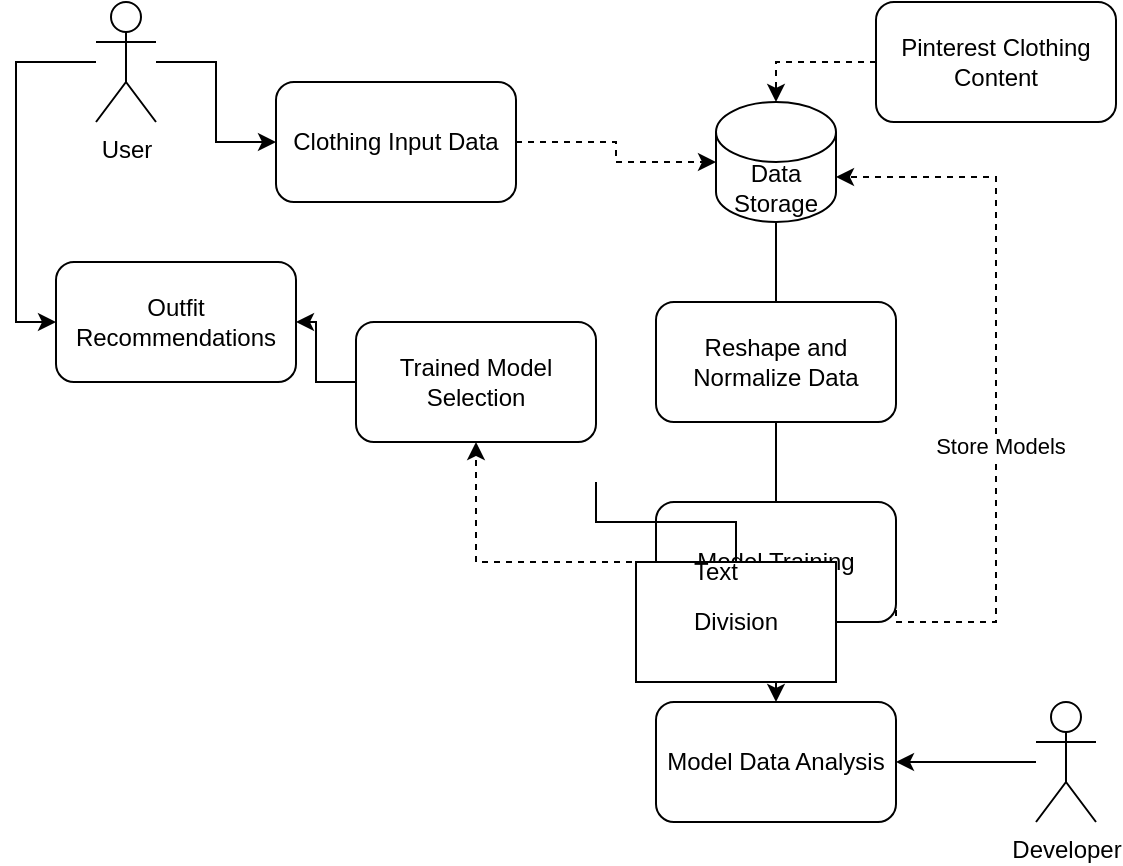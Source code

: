 <mxfile version="24.2.1" type="github">
  <diagram name="Page-1" id="74e2e168-ea6b-b213-b513-2b3c1d86103e">
    <mxGraphModel dx="712" dy="303" grid="1" gridSize="10" guides="1" tooltips="1" connect="1" arrows="1" fold="1" page="1" pageScale="1" pageWidth="1100" pageHeight="850" background="none" math="0" shadow="0">
      <root>
        <mxCell id="0" />
        <mxCell id="1" parent="0" />
        <mxCell id="vhPZ33AXLJRJ0YqIWIpf-2" style="edgeStyle=orthogonalEdgeStyle;rounded=0;orthogonalLoop=1;jettySize=auto;html=1;dashed=1;" edge="1" parent="1" source="vhPZ33AXLJRJ0YqIWIpf-1" target="vhPZ33AXLJRJ0YqIWIpf-3">
          <mxGeometry relative="1" as="geometry">
            <mxPoint x="430" y="70" as="targetPoint" />
          </mxGeometry>
        </mxCell>
        <mxCell id="vhPZ33AXLJRJ0YqIWIpf-1" value="Clothing Input Data" style="rounded=1;whiteSpace=wrap;html=1;" vertex="1" parent="1">
          <mxGeometry x="180" y="40" width="120" height="60" as="geometry" />
        </mxCell>
        <mxCell id="vhPZ33AXLJRJ0YqIWIpf-4" style="edgeStyle=orthogonalEdgeStyle;rounded=0;orthogonalLoop=1;jettySize=auto;html=1;" edge="1" parent="1" source="vhPZ33AXLJRJ0YqIWIpf-3">
          <mxGeometry relative="1" as="geometry">
            <mxPoint x="430" y="190" as="targetPoint" />
          </mxGeometry>
        </mxCell>
        <mxCell id="vhPZ33AXLJRJ0YqIWIpf-3" value="Data Storage" style="shape=cylinder3;whiteSpace=wrap;html=1;boundedLbl=1;backgroundOutline=1;size=15;" vertex="1" parent="1">
          <mxGeometry x="400" y="50" width="60" height="60" as="geometry" />
        </mxCell>
        <mxCell id="vhPZ33AXLJRJ0YqIWIpf-6" style="edgeStyle=orthogonalEdgeStyle;rounded=0;orthogonalLoop=1;jettySize=auto;html=1;" edge="1" parent="1" source="vhPZ33AXLJRJ0YqIWIpf-5">
          <mxGeometry relative="1" as="geometry">
            <mxPoint x="430" y="280" as="targetPoint" />
          </mxGeometry>
        </mxCell>
        <mxCell id="vhPZ33AXLJRJ0YqIWIpf-5" value="Reshape and Normalize Data" style="rounded=1;whiteSpace=wrap;html=1;" vertex="1" parent="1">
          <mxGeometry x="370" y="150" width="120" height="60" as="geometry" />
        </mxCell>
        <mxCell id="vhPZ33AXLJRJ0YqIWIpf-9" style="edgeStyle=orthogonalEdgeStyle;rounded=0;orthogonalLoop=1;jettySize=auto;html=1;entryX=1;entryY=0;entryDx=0;entryDy=37.5;entryPerimeter=0;exitX=1;exitY=0.5;exitDx=0;exitDy=0;dashed=1;" edge="1" parent="1" source="vhPZ33AXLJRJ0YqIWIpf-8" target="vhPZ33AXLJRJ0YqIWIpf-3">
          <mxGeometry relative="1" as="geometry">
            <mxPoint x="590" y="70" as="targetPoint" />
            <Array as="points">
              <mxPoint x="540" y="310" />
              <mxPoint x="540" y="88" />
            </Array>
          </mxGeometry>
        </mxCell>
        <mxCell id="vhPZ33AXLJRJ0YqIWIpf-10" value="Store Models" style="edgeLabel;html=1;align=center;verticalAlign=middle;resizable=0;points=[];" vertex="1" connectable="0" parent="vhPZ33AXLJRJ0YqIWIpf-9">
          <mxGeometry x="-0.119" y="-2" relative="1" as="geometry">
            <mxPoint as="offset" />
          </mxGeometry>
        </mxCell>
        <mxCell id="vhPZ33AXLJRJ0YqIWIpf-11" style="edgeStyle=orthogonalEdgeStyle;rounded=0;orthogonalLoop=1;jettySize=auto;html=1;dashed=1;entryX=0.5;entryY=1;entryDx=0;entryDy=0;" edge="1" parent="1" source="vhPZ33AXLJRJ0YqIWIpf-8" target="vhPZ33AXLJRJ0YqIWIpf-13">
          <mxGeometry relative="1" as="geometry">
            <mxPoint x="250" y="310" as="targetPoint" />
          </mxGeometry>
        </mxCell>
        <mxCell id="vhPZ33AXLJRJ0YqIWIpf-25" style="edgeStyle=orthogonalEdgeStyle;rounded=0;orthogonalLoop=1;jettySize=auto;html=1;dashed=1;entryX=0.5;entryY=0;entryDx=0;entryDy=0;" edge="1" parent="1" source="vhPZ33AXLJRJ0YqIWIpf-8" target="vhPZ33AXLJRJ0YqIWIpf-26">
          <mxGeometry relative="1" as="geometry">
            <mxPoint x="430.0" y="400.0" as="targetPoint" />
          </mxGeometry>
        </mxCell>
        <mxCell id="vhPZ33AXLJRJ0YqIWIpf-8" value="Model Training" style="rounded=1;whiteSpace=wrap;html=1;" vertex="1" parent="1">
          <mxGeometry x="370" y="250" width="120" height="60" as="geometry" />
        </mxCell>
        <mxCell id="vhPZ33AXLJRJ0YqIWIpf-14" style="edgeStyle=orthogonalEdgeStyle;rounded=0;orthogonalLoop=1;jettySize=auto;html=1;" edge="1" parent="1" source="vhPZ33AXLJRJ0YqIWIpf-13" target="vhPZ33AXLJRJ0YqIWIpf-15">
          <mxGeometry relative="1" as="geometry">
            <mxPoint x="250" y="160" as="targetPoint" />
          </mxGeometry>
        </mxCell>
        <mxCell id="vhPZ33AXLJRJ0YqIWIpf-13" value="Trained Model Selection" style="rounded=1;whiteSpace=wrap;html=1;" vertex="1" parent="1">
          <mxGeometry x="220" y="160" width="120" height="60" as="geometry" />
        </mxCell>
        <mxCell id="vhPZ33AXLJRJ0YqIWIpf-15" value="Outfit Recommendations" style="rounded=1;whiteSpace=wrap;html=1;" vertex="1" parent="1">
          <mxGeometry x="70" y="130" width="120" height="60" as="geometry" />
        </mxCell>
        <mxCell id="vhPZ33AXLJRJ0YqIWIpf-20" style="edgeStyle=orthogonalEdgeStyle;rounded=0;orthogonalLoop=1;jettySize=auto;html=1;entryX=0;entryY=0.5;entryDx=0;entryDy=0;" edge="1" parent="1" source="vhPZ33AXLJRJ0YqIWIpf-16" target="vhPZ33AXLJRJ0YqIWIpf-1">
          <mxGeometry relative="1" as="geometry" />
        </mxCell>
        <mxCell id="vhPZ33AXLJRJ0YqIWIpf-22" style="edgeStyle=orthogonalEdgeStyle;rounded=0;orthogonalLoop=1;jettySize=auto;html=1;entryX=0;entryY=0.5;entryDx=0;entryDy=0;" edge="1" parent="1" source="vhPZ33AXLJRJ0YqIWIpf-16" target="vhPZ33AXLJRJ0YqIWIpf-15">
          <mxGeometry relative="1" as="geometry">
            <mxPoint x="60" y="160" as="targetPoint" />
            <Array as="points">
              <mxPoint x="50" y="30" />
              <mxPoint x="50" y="160" />
            </Array>
          </mxGeometry>
        </mxCell>
        <mxCell id="vhPZ33AXLJRJ0YqIWIpf-16" value="User" style="shape=umlActor;verticalLabelPosition=bottom;verticalAlign=top;html=1;outlineConnect=0;" vertex="1" parent="1">
          <mxGeometry x="90" width="30" height="60" as="geometry" />
        </mxCell>
        <mxCell id="vhPZ33AXLJRJ0YqIWIpf-23" value="Pinterest Clothing Content" style="rounded=1;whiteSpace=wrap;html=1;" vertex="1" parent="1">
          <mxGeometry x="480" width="120" height="60" as="geometry" />
        </mxCell>
        <mxCell id="vhPZ33AXLJRJ0YqIWIpf-24" style="edgeStyle=orthogonalEdgeStyle;rounded=0;orthogonalLoop=1;jettySize=auto;html=1;entryX=0.5;entryY=0;entryDx=0;entryDy=0;entryPerimeter=0;dashed=1;" edge="1" parent="1" source="vhPZ33AXLJRJ0YqIWIpf-23" target="vhPZ33AXLJRJ0YqIWIpf-3">
          <mxGeometry relative="1" as="geometry" />
        </mxCell>
        <mxCell id="vhPZ33AXLJRJ0YqIWIpf-26" value="Model Data Analysis" style="rounded=1;whiteSpace=wrap;html=1;" vertex="1" parent="1">
          <mxGeometry x="370" y="350" width="120" height="60" as="geometry" />
        </mxCell>
        <mxCell id="vhPZ33AXLJRJ0YqIWIpf-27" value="Division" style="whiteSpace=wrap;html=1;align=center;verticalAlign=middle;treeFolding=1;treeMoving=1;newEdgeStyle={&quot;edgeStyle&quot;:&quot;elbowEdgeStyle&quot;,&quot;startArrow&quot;:&quot;none&quot;,&quot;endArrow&quot;:&quot;none&quot;};" vertex="1" parent="1">
          <mxGeometry x="360" y="280" width="100" height="60" as="geometry" />
        </mxCell>
        <mxCell id="vhPZ33AXLJRJ0YqIWIpf-28" value="" style="edgeStyle=elbowEdgeStyle;elbow=vertical;sourcePerimeterSpacing=0;targetPerimeterSpacing=0;startArrow=none;endArrow=none;rounded=0;curved=0;" edge="1" target="vhPZ33AXLJRJ0YqIWIpf-27" parent="1">
          <mxGeometry relative="1" as="geometry">
            <mxPoint x="340" y="240" as="sourcePoint" />
          </mxGeometry>
        </mxCell>
        <mxCell id="vhPZ33AXLJRJ0YqIWIpf-29" value="Text" style="text;html=1;align=center;verticalAlign=middle;whiteSpace=wrap;rounded=0;" vertex="1" parent="1">
          <mxGeometry x="370" y="270" width="60" height="30" as="geometry" />
        </mxCell>
        <mxCell id="vhPZ33AXLJRJ0YqIWIpf-31" style="edgeStyle=orthogonalEdgeStyle;rounded=0;orthogonalLoop=1;jettySize=auto;html=1;" edge="1" parent="1" source="vhPZ33AXLJRJ0YqIWIpf-30" target="vhPZ33AXLJRJ0YqIWIpf-26">
          <mxGeometry relative="1" as="geometry" />
        </mxCell>
        <mxCell id="vhPZ33AXLJRJ0YqIWIpf-30" value="Developer" style="shape=umlActor;verticalLabelPosition=bottom;verticalAlign=top;html=1;outlineConnect=0;" vertex="1" parent="1">
          <mxGeometry x="560" y="350" width="30" height="60" as="geometry" />
        </mxCell>
      </root>
    </mxGraphModel>
  </diagram>
</mxfile>
